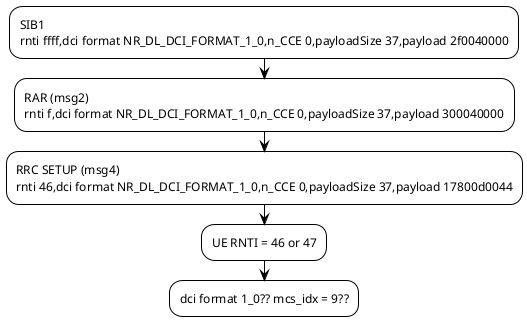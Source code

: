 @startuml
!theme plain
skinparam defaultFontName PragmataPro Mono Liga


:SIB1
rnti ffff,dci format NR_DL_DCI_FORMAT_1_0,n_CCE 0,payloadSize 37,payload 2f0040000;

:RAR (msg2)
rnti f,dci format NR_DL_DCI_FORMAT_1_0,n_CCE 0,payloadSize 37,payload 300040000;

:RRC SETUP (msg4)
rnti 46,dci format NR_DL_DCI_FORMAT_1_0,n_CCE 0,payloadSize 37,payload 17800d0044;

:UE RNTI = 46 or 47;

:dci format 1_0?? mcs_idx = 9??;

@enduml